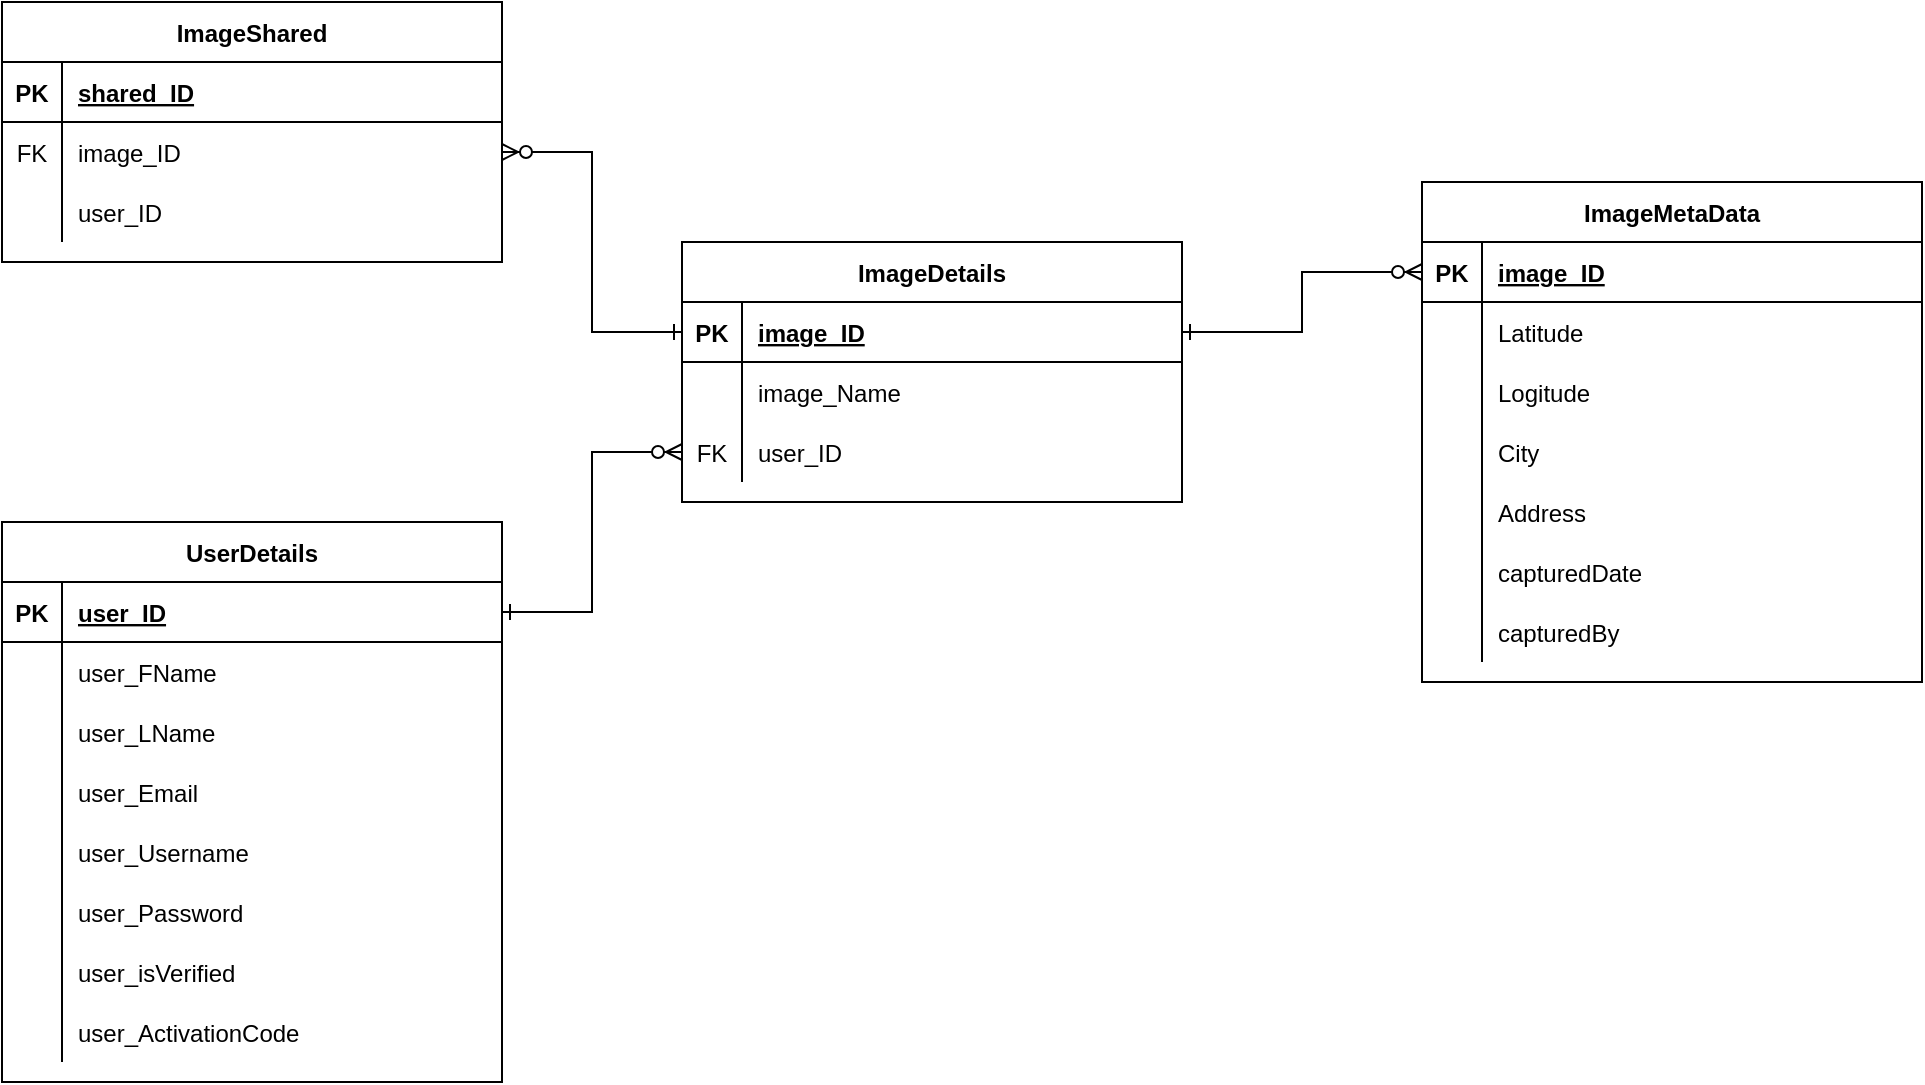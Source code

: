 <mxfile version="13.6.2" type="device"><diagram id="R2lEEEUBdFMjLlhIrx00" name="Page-1"><mxGraphModel dx="1936" dy="1946" grid="1" gridSize="10" guides="1" tooltips="1" connect="1" arrows="1" fold="1" page="1" pageScale="1" pageWidth="850" pageHeight="1100" math="0" shadow="0" extFonts="Permanent Marker^https://fonts.googleapis.com/css?family=Permanent+Marker"><root><mxCell id="0"/><mxCell id="1" parent="0"/><mxCell id="Rbxezs_-S8cxGtkaplEl-47" value="ImageDetails" style="shape=table;startSize=30;container=1;collapsible=1;childLayout=tableLayout;fixedRows=1;rowLines=0;fontStyle=1;align=center;resizeLast=1;" parent="1" vertex="1"><mxGeometry x="290" y="-130" width="250" height="130" as="geometry"/></mxCell><mxCell id="Rbxezs_-S8cxGtkaplEl-48" value="" style="shape=partialRectangle;collapsible=0;dropTarget=0;pointerEvents=0;fillColor=none;points=[[0,0.5],[1,0.5]];portConstraint=eastwest;top=0;left=0;right=0;bottom=1;" parent="Rbxezs_-S8cxGtkaplEl-47" vertex="1"><mxGeometry y="30" width="250" height="30" as="geometry"/></mxCell><mxCell id="Rbxezs_-S8cxGtkaplEl-49" value="PK" style="shape=partialRectangle;overflow=hidden;connectable=0;fillColor=none;top=0;left=0;bottom=0;right=0;fontStyle=1;" parent="Rbxezs_-S8cxGtkaplEl-48" vertex="1"><mxGeometry width="30" height="30" as="geometry"/></mxCell><mxCell id="Rbxezs_-S8cxGtkaplEl-50" value="image_ID" style="shape=partialRectangle;overflow=hidden;connectable=0;fillColor=none;top=0;left=0;bottom=0;right=0;align=left;spacingLeft=6;fontStyle=5;" parent="Rbxezs_-S8cxGtkaplEl-48" vertex="1"><mxGeometry x="30" width="220" height="30" as="geometry"/></mxCell><mxCell id="Rbxezs_-S8cxGtkaplEl-51" value="" style="shape=partialRectangle;collapsible=0;dropTarget=0;pointerEvents=0;fillColor=none;points=[[0,0.5],[1,0.5]];portConstraint=eastwest;top=0;left=0;right=0;bottom=0;" parent="Rbxezs_-S8cxGtkaplEl-47" vertex="1"><mxGeometry y="60" width="250" height="30" as="geometry"/></mxCell><mxCell id="Rbxezs_-S8cxGtkaplEl-52" value="" style="shape=partialRectangle;overflow=hidden;connectable=0;fillColor=none;top=0;left=0;bottom=0;right=0;" parent="Rbxezs_-S8cxGtkaplEl-51" vertex="1"><mxGeometry width="30" height="30" as="geometry"/></mxCell><mxCell id="Rbxezs_-S8cxGtkaplEl-53" value="image_Name" style="shape=partialRectangle;overflow=hidden;connectable=0;fillColor=none;top=0;left=0;bottom=0;right=0;align=left;spacingLeft=6;" parent="Rbxezs_-S8cxGtkaplEl-51" vertex="1"><mxGeometry x="30" width="220" height="30" as="geometry"/></mxCell><mxCell id="Rbxezs_-S8cxGtkaplEl-54" value="" style="shape=partialRectangle;collapsible=0;dropTarget=0;pointerEvents=0;fillColor=none;points=[[0,0.5],[1,0.5]];portConstraint=eastwest;top=0;left=0;right=0;bottom=0;" parent="Rbxezs_-S8cxGtkaplEl-47" vertex="1"><mxGeometry y="90" width="250" height="30" as="geometry"/></mxCell><mxCell id="Rbxezs_-S8cxGtkaplEl-55" value="FK" style="shape=partialRectangle;overflow=hidden;connectable=0;fillColor=none;top=0;left=0;bottom=0;right=0;" parent="Rbxezs_-S8cxGtkaplEl-54" vertex="1"><mxGeometry width="30" height="30" as="geometry"/></mxCell><mxCell id="Rbxezs_-S8cxGtkaplEl-56" value="user_ID" style="shape=partialRectangle;overflow=hidden;connectable=0;fillColor=none;top=0;left=0;bottom=0;right=0;align=left;spacingLeft=6;" parent="Rbxezs_-S8cxGtkaplEl-54" vertex="1"><mxGeometry x="30" width="220" height="30" as="geometry"/></mxCell><mxCell id="Rbxezs_-S8cxGtkaplEl-60" style="edgeStyle=orthogonalEdgeStyle;rounded=0;orthogonalLoop=1;jettySize=auto;html=1;entryX=0;entryY=0.5;entryDx=0;entryDy=0;startArrow=ERone;startFill=0;endArrow=ERzeroToMany;endFill=1;" parent="1" source="C-vyLk0tnHw3VtMMgP7b-24" target="Rbxezs_-S8cxGtkaplEl-54" edge="1"><mxGeometry relative="1" as="geometry"/></mxCell><mxCell id="Rbxezs_-S8cxGtkaplEl-61" style="edgeStyle=orthogonalEdgeStyle;rounded=0;orthogonalLoop=1;jettySize=auto;html=1;entryX=1;entryY=0.5;entryDx=0;entryDy=0;startArrow=ERone;startFill=0;endArrow=ERzeroToMany;endFill=1;" parent="1" source="Rbxezs_-S8cxGtkaplEl-48" target="Rbxezs_-S8cxGtkaplEl-27" edge="1"><mxGeometry relative="1" as="geometry"/></mxCell><mxCell id="CCvWdOM1epB-4bkbVnJR-23" style="edgeStyle=orthogonalEdgeStyle;rounded=0;orthogonalLoop=1;jettySize=auto;html=1;entryX=0;entryY=0.5;entryDx=0;entryDy=0;startArrow=ERone;startFill=0;endArrow=ERzeroToMany;endFill=1;" parent="1" source="Rbxezs_-S8cxGtkaplEl-48" target="CCvWdOM1epB-4bkbVnJR-2" edge="1"><mxGeometry relative="1" as="geometry"/></mxCell><mxCell id="Rbxezs_-S8cxGtkaplEl-20" value="ImageShared" style="shape=table;startSize=30;container=1;collapsible=1;childLayout=tableLayout;fixedRows=1;rowLines=0;fontStyle=1;align=center;resizeLast=1;" parent="1" vertex="1"><mxGeometry x="-50" y="-250" width="250" height="130" as="geometry"/></mxCell><mxCell id="Rbxezs_-S8cxGtkaplEl-21" value="" style="shape=partialRectangle;collapsible=0;dropTarget=0;pointerEvents=0;fillColor=none;points=[[0,0.5],[1,0.5]];portConstraint=eastwest;top=0;left=0;right=0;bottom=1;" parent="Rbxezs_-S8cxGtkaplEl-20" vertex="1"><mxGeometry y="30" width="250" height="30" as="geometry"/></mxCell><mxCell id="Rbxezs_-S8cxGtkaplEl-22" value="PK" style="shape=partialRectangle;overflow=hidden;connectable=0;fillColor=none;top=0;left=0;bottom=0;right=0;fontStyle=1;" parent="Rbxezs_-S8cxGtkaplEl-21" vertex="1"><mxGeometry width="30" height="30" as="geometry"/></mxCell><mxCell id="Rbxezs_-S8cxGtkaplEl-23" value="shared_ID" style="shape=partialRectangle;overflow=hidden;connectable=0;fillColor=none;top=0;left=0;bottom=0;right=0;align=left;spacingLeft=6;fontStyle=5;" parent="Rbxezs_-S8cxGtkaplEl-21" vertex="1"><mxGeometry x="30" width="220" height="30" as="geometry"/></mxCell><mxCell id="Rbxezs_-S8cxGtkaplEl-27" value="" style="shape=partialRectangle;collapsible=0;dropTarget=0;pointerEvents=0;fillColor=none;points=[[0,0.5],[1,0.5]];portConstraint=eastwest;top=0;left=0;right=0;bottom=0;" parent="Rbxezs_-S8cxGtkaplEl-20" vertex="1"><mxGeometry y="60" width="250" height="30" as="geometry"/></mxCell><mxCell id="Rbxezs_-S8cxGtkaplEl-28" value="FK" style="shape=partialRectangle;overflow=hidden;connectable=0;fillColor=none;top=0;left=0;bottom=0;right=0;" parent="Rbxezs_-S8cxGtkaplEl-27" vertex="1"><mxGeometry width="30" height="30" as="geometry"/></mxCell><mxCell id="Rbxezs_-S8cxGtkaplEl-29" value="image_ID" style="shape=partialRectangle;overflow=hidden;connectable=0;fillColor=none;top=0;left=0;bottom=0;right=0;align=left;spacingLeft=6;" parent="Rbxezs_-S8cxGtkaplEl-27" vertex="1"><mxGeometry x="30" width="220" height="30" as="geometry"/></mxCell><mxCell id="Rbxezs_-S8cxGtkaplEl-30" value="" style="shape=partialRectangle;collapsible=0;dropTarget=0;pointerEvents=0;fillColor=none;points=[[0,0.5],[1,0.5]];portConstraint=eastwest;top=0;left=0;right=0;bottom=0;" parent="Rbxezs_-S8cxGtkaplEl-20" vertex="1"><mxGeometry y="90" width="250" height="30" as="geometry"/></mxCell><mxCell id="Rbxezs_-S8cxGtkaplEl-31" value="" style="shape=partialRectangle;overflow=hidden;connectable=0;fillColor=none;top=0;left=0;bottom=0;right=0;" parent="Rbxezs_-S8cxGtkaplEl-30" vertex="1"><mxGeometry width="30" height="30" as="geometry"/></mxCell><mxCell id="Rbxezs_-S8cxGtkaplEl-32" value="user_ID" style="shape=partialRectangle;overflow=hidden;connectable=0;fillColor=none;top=0;left=0;bottom=0;right=0;align=left;spacingLeft=6;" parent="Rbxezs_-S8cxGtkaplEl-30" vertex="1"><mxGeometry x="30" width="220" height="30" as="geometry"/></mxCell><mxCell id="C-vyLk0tnHw3VtMMgP7b-23" value="UserDetails" style="shape=table;startSize=30;container=1;collapsible=1;childLayout=tableLayout;fixedRows=1;rowLines=0;fontStyle=1;align=center;resizeLast=1;" parent="1" vertex="1"><mxGeometry x="-50" y="10" width="250" height="280" as="geometry"/></mxCell><mxCell id="C-vyLk0tnHw3VtMMgP7b-24" value="" style="shape=partialRectangle;collapsible=0;dropTarget=0;pointerEvents=0;fillColor=none;points=[[0,0.5],[1,0.5]];portConstraint=eastwest;top=0;left=0;right=0;bottom=1;" parent="C-vyLk0tnHw3VtMMgP7b-23" vertex="1"><mxGeometry y="30" width="250" height="30" as="geometry"/></mxCell><mxCell id="C-vyLk0tnHw3VtMMgP7b-25" value="PK" style="shape=partialRectangle;overflow=hidden;connectable=0;fillColor=none;top=0;left=0;bottom=0;right=0;fontStyle=1;" parent="C-vyLk0tnHw3VtMMgP7b-24" vertex="1"><mxGeometry width="30" height="30" as="geometry"/></mxCell><mxCell id="C-vyLk0tnHw3VtMMgP7b-26" value="user_ID" style="shape=partialRectangle;overflow=hidden;connectable=0;fillColor=none;top=0;left=0;bottom=0;right=0;align=left;spacingLeft=6;fontStyle=5;" parent="C-vyLk0tnHw3VtMMgP7b-24" vertex="1"><mxGeometry x="30" width="220" height="30" as="geometry"/></mxCell><mxCell id="C-vyLk0tnHw3VtMMgP7b-27" value="" style="shape=partialRectangle;collapsible=0;dropTarget=0;pointerEvents=0;fillColor=none;points=[[0,0.5],[1,0.5]];portConstraint=eastwest;top=0;left=0;right=0;bottom=0;" parent="C-vyLk0tnHw3VtMMgP7b-23" vertex="1"><mxGeometry y="60" width="250" height="30" as="geometry"/></mxCell><mxCell id="C-vyLk0tnHw3VtMMgP7b-28" value="" style="shape=partialRectangle;overflow=hidden;connectable=0;fillColor=none;top=0;left=0;bottom=0;right=0;" parent="C-vyLk0tnHw3VtMMgP7b-27" vertex="1"><mxGeometry width="30" height="30" as="geometry"/></mxCell><mxCell id="C-vyLk0tnHw3VtMMgP7b-29" value="user_FName" style="shape=partialRectangle;overflow=hidden;connectable=0;fillColor=none;top=0;left=0;bottom=0;right=0;align=left;spacingLeft=6;" parent="C-vyLk0tnHw3VtMMgP7b-27" vertex="1"><mxGeometry x="30" width="220" height="30" as="geometry"/></mxCell><mxCell id="Rbxezs_-S8cxGtkaplEl-2" value="" style="shape=partialRectangle;collapsible=0;dropTarget=0;pointerEvents=0;fillColor=none;points=[[0,0.5],[1,0.5]];portConstraint=eastwest;top=0;left=0;right=0;bottom=0;" parent="C-vyLk0tnHw3VtMMgP7b-23" vertex="1"><mxGeometry y="90" width="250" height="30" as="geometry"/></mxCell><mxCell id="Rbxezs_-S8cxGtkaplEl-3" value="" style="shape=partialRectangle;overflow=hidden;connectable=0;fillColor=none;top=0;left=0;bottom=0;right=0;" parent="Rbxezs_-S8cxGtkaplEl-2" vertex="1"><mxGeometry width="30" height="30" as="geometry"/></mxCell><mxCell id="Rbxezs_-S8cxGtkaplEl-4" value="user_LName" style="shape=partialRectangle;overflow=hidden;connectable=0;fillColor=none;top=0;left=0;bottom=0;right=0;align=left;spacingLeft=6;" parent="Rbxezs_-S8cxGtkaplEl-2" vertex="1"><mxGeometry x="30" width="220" height="30" as="geometry"/></mxCell><mxCell id="Rbxezs_-S8cxGtkaplEl-5" value="" style="shape=partialRectangle;collapsible=0;dropTarget=0;pointerEvents=0;fillColor=none;points=[[0,0.5],[1,0.5]];portConstraint=eastwest;top=0;left=0;right=0;bottom=0;" parent="C-vyLk0tnHw3VtMMgP7b-23" vertex="1"><mxGeometry y="120" width="250" height="30" as="geometry"/></mxCell><mxCell id="Rbxezs_-S8cxGtkaplEl-6" value="" style="shape=partialRectangle;overflow=hidden;connectable=0;fillColor=none;top=0;left=0;bottom=0;right=0;" parent="Rbxezs_-S8cxGtkaplEl-5" vertex="1"><mxGeometry width="30" height="30" as="geometry"/></mxCell><mxCell id="Rbxezs_-S8cxGtkaplEl-7" value="user_Email" style="shape=partialRectangle;overflow=hidden;connectable=0;fillColor=none;top=0;left=0;bottom=0;right=0;align=left;spacingLeft=6;" parent="Rbxezs_-S8cxGtkaplEl-5" vertex="1"><mxGeometry x="30" width="220" height="30" as="geometry"/></mxCell><mxCell id="Rbxezs_-S8cxGtkaplEl-8" value="" style="shape=partialRectangle;collapsible=0;dropTarget=0;pointerEvents=0;fillColor=none;points=[[0,0.5],[1,0.5]];portConstraint=eastwest;top=0;left=0;right=0;bottom=0;" parent="C-vyLk0tnHw3VtMMgP7b-23" vertex="1"><mxGeometry y="150" width="250" height="30" as="geometry"/></mxCell><mxCell id="Rbxezs_-S8cxGtkaplEl-9" value="" style="shape=partialRectangle;overflow=hidden;connectable=0;fillColor=none;top=0;left=0;bottom=0;right=0;" parent="Rbxezs_-S8cxGtkaplEl-8" vertex="1"><mxGeometry width="30" height="30" as="geometry"/></mxCell><mxCell id="Rbxezs_-S8cxGtkaplEl-10" value="user_Username" style="shape=partialRectangle;overflow=hidden;connectable=0;fillColor=none;top=0;left=0;bottom=0;right=0;align=left;spacingLeft=6;" parent="Rbxezs_-S8cxGtkaplEl-8" vertex="1"><mxGeometry x="30" width="220" height="30" as="geometry"/></mxCell><mxCell id="Rbxezs_-S8cxGtkaplEl-11" value="" style="shape=partialRectangle;collapsible=0;dropTarget=0;pointerEvents=0;fillColor=none;points=[[0,0.5],[1,0.5]];portConstraint=eastwest;top=0;left=0;right=0;bottom=0;" parent="C-vyLk0tnHw3VtMMgP7b-23" vertex="1"><mxGeometry y="180" width="250" height="30" as="geometry"/></mxCell><mxCell id="Rbxezs_-S8cxGtkaplEl-12" value="" style="shape=partialRectangle;overflow=hidden;connectable=0;fillColor=none;top=0;left=0;bottom=0;right=0;" parent="Rbxezs_-S8cxGtkaplEl-11" vertex="1"><mxGeometry width="30" height="30" as="geometry"/></mxCell><mxCell id="Rbxezs_-S8cxGtkaplEl-13" value="user_Password" style="shape=partialRectangle;overflow=hidden;connectable=0;fillColor=none;top=0;left=0;bottom=0;right=0;align=left;spacingLeft=6;" parent="Rbxezs_-S8cxGtkaplEl-11" vertex="1"><mxGeometry x="30" width="220" height="30" as="geometry"/></mxCell><mxCell id="Rbxezs_-S8cxGtkaplEl-14" value="" style="shape=partialRectangle;collapsible=0;dropTarget=0;pointerEvents=0;fillColor=none;points=[[0,0.5],[1,0.5]];portConstraint=eastwest;top=0;left=0;right=0;bottom=0;" parent="C-vyLk0tnHw3VtMMgP7b-23" vertex="1"><mxGeometry y="210" width="250" height="30" as="geometry"/></mxCell><mxCell id="Rbxezs_-S8cxGtkaplEl-15" value="" style="shape=partialRectangle;overflow=hidden;connectable=0;fillColor=none;top=0;left=0;bottom=0;right=0;" parent="Rbxezs_-S8cxGtkaplEl-14" vertex="1"><mxGeometry width="30" height="30" as="geometry"/></mxCell><mxCell id="Rbxezs_-S8cxGtkaplEl-16" value="user_isVerified" style="shape=partialRectangle;overflow=hidden;connectable=0;fillColor=none;top=0;left=0;bottom=0;right=0;align=left;spacingLeft=6;" parent="Rbxezs_-S8cxGtkaplEl-14" vertex="1"><mxGeometry x="30" width="220" height="30" as="geometry"/></mxCell><mxCell id="Rbxezs_-S8cxGtkaplEl-17" value="" style="shape=partialRectangle;collapsible=0;dropTarget=0;pointerEvents=0;fillColor=none;points=[[0,0.5],[1,0.5]];portConstraint=eastwest;top=0;left=0;right=0;bottom=0;" parent="C-vyLk0tnHw3VtMMgP7b-23" vertex="1"><mxGeometry y="240" width="250" height="30" as="geometry"/></mxCell><mxCell id="Rbxezs_-S8cxGtkaplEl-18" value="" style="shape=partialRectangle;overflow=hidden;connectable=0;fillColor=none;top=0;left=0;bottom=0;right=0;" parent="Rbxezs_-S8cxGtkaplEl-17" vertex="1"><mxGeometry width="30" height="30" as="geometry"/></mxCell><mxCell id="Rbxezs_-S8cxGtkaplEl-19" value="user_ActivationCode" style="shape=partialRectangle;overflow=hidden;connectable=0;fillColor=none;top=0;left=0;bottom=0;right=0;align=left;spacingLeft=6;" parent="Rbxezs_-S8cxGtkaplEl-17" vertex="1"><mxGeometry x="30" width="220" height="30" as="geometry"/></mxCell><mxCell id="CCvWdOM1epB-4bkbVnJR-1" value="ImageMetaData" style="shape=table;startSize=30;container=1;collapsible=1;childLayout=tableLayout;fixedRows=1;rowLines=0;fontStyle=1;align=center;resizeLast=1;" parent="1" vertex="1"><mxGeometry x="660" y="-160" width="250" height="250" as="geometry"/></mxCell><mxCell id="CCvWdOM1epB-4bkbVnJR-2" value="" style="shape=partialRectangle;collapsible=0;dropTarget=0;pointerEvents=0;fillColor=none;points=[[0,0.5],[1,0.5]];portConstraint=eastwest;top=0;left=0;right=0;bottom=1;" parent="CCvWdOM1epB-4bkbVnJR-1" vertex="1"><mxGeometry y="30" width="250" height="30" as="geometry"/></mxCell><mxCell id="CCvWdOM1epB-4bkbVnJR-3" value="PK" style="shape=partialRectangle;overflow=hidden;connectable=0;fillColor=none;top=0;left=0;bottom=0;right=0;fontStyle=1;" parent="CCvWdOM1epB-4bkbVnJR-2" vertex="1"><mxGeometry width="30" height="30" as="geometry"/></mxCell><mxCell id="CCvWdOM1epB-4bkbVnJR-4" value="image_ID" style="shape=partialRectangle;overflow=hidden;connectable=0;fillColor=none;top=0;left=0;bottom=0;right=0;align=left;spacingLeft=6;fontStyle=5;" parent="CCvWdOM1epB-4bkbVnJR-2" vertex="1"><mxGeometry x="30" width="220" height="30" as="geometry"/></mxCell><mxCell id="CCvWdOM1epB-4bkbVnJR-5" value="" style="shape=partialRectangle;collapsible=0;dropTarget=0;pointerEvents=0;fillColor=none;points=[[0,0.5],[1,0.5]];portConstraint=eastwest;top=0;left=0;right=0;bottom=0;" parent="CCvWdOM1epB-4bkbVnJR-1" vertex="1"><mxGeometry y="60" width="250" height="30" as="geometry"/></mxCell><mxCell id="CCvWdOM1epB-4bkbVnJR-6" value="" style="shape=partialRectangle;overflow=hidden;connectable=0;fillColor=none;top=0;left=0;bottom=0;right=0;" parent="CCvWdOM1epB-4bkbVnJR-5" vertex="1"><mxGeometry width="30" height="30" as="geometry"/></mxCell><mxCell id="CCvWdOM1epB-4bkbVnJR-7" value="Latitude" style="shape=partialRectangle;overflow=hidden;connectable=0;fillColor=none;top=0;left=0;bottom=0;right=0;align=left;spacingLeft=6;" parent="CCvWdOM1epB-4bkbVnJR-5" vertex="1"><mxGeometry x="30" width="220" height="30" as="geometry"/></mxCell><mxCell id="CCvWdOM1epB-4bkbVnJR-8" value="" style="shape=partialRectangle;collapsible=0;dropTarget=0;pointerEvents=0;fillColor=none;points=[[0,0.5],[1,0.5]];portConstraint=eastwest;top=0;left=0;right=0;bottom=0;" parent="CCvWdOM1epB-4bkbVnJR-1" vertex="1"><mxGeometry y="90" width="250" height="30" as="geometry"/></mxCell><mxCell id="CCvWdOM1epB-4bkbVnJR-9" value="" style="shape=partialRectangle;overflow=hidden;connectable=0;fillColor=none;top=0;left=0;bottom=0;right=0;" parent="CCvWdOM1epB-4bkbVnJR-8" vertex="1"><mxGeometry width="30" height="30" as="geometry"/></mxCell><mxCell id="CCvWdOM1epB-4bkbVnJR-10" value="Logitude" style="shape=partialRectangle;overflow=hidden;connectable=0;fillColor=none;top=0;left=0;bottom=0;right=0;align=left;spacingLeft=6;" parent="CCvWdOM1epB-4bkbVnJR-8" vertex="1"><mxGeometry x="30" width="220" height="30" as="geometry"/></mxCell><mxCell id="CCvWdOM1epB-4bkbVnJR-11" value="" style="shape=partialRectangle;collapsible=0;dropTarget=0;pointerEvents=0;fillColor=none;points=[[0,0.5],[1,0.5]];portConstraint=eastwest;top=0;left=0;right=0;bottom=0;" parent="CCvWdOM1epB-4bkbVnJR-1" vertex="1"><mxGeometry y="120" width="250" height="30" as="geometry"/></mxCell><mxCell id="CCvWdOM1epB-4bkbVnJR-12" value="" style="shape=partialRectangle;overflow=hidden;connectable=0;fillColor=none;top=0;left=0;bottom=0;right=0;" parent="CCvWdOM1epB-4bkbVnJR-11" vertex="1"><mxGeometry width="30" height="30" as="geometry"/></mxCell><mxCell id="CCvWdOM1epB-4bkbVnJR-13" value="City" style="shape=partialRectangle;overflow=hidden;connectable=0;fillColor=none;top=0;left=0;bottom=0;right=0;align=left;spacingLeft=6;" parent="CCvWdOM1epB-4bkbVnJR-11" vertex="1"><mxGeometry x="30" width="220" height="30" as="geometry"/></mxCell><mxCell id="CCvWdOM1epB-4bkbVnJR-14" value="" style="shape=partialRectangle;collapsible=0;dropTarget=0;pointerEvents=0;fillColor=none;points=[[0,0.5],[1,0.5]];portConstraint=eastwest;top=0;left=0;right=0;bottom=0;" parent="CCvWdOM1epB-4bkbVnJR-1" vertex="1"><mxGeometry y="150" width="250" height="30" as="geometry"/></mxCell><mxCell id="CCvWdOM1epB-4bkbVnJR-15" value="" style="shape=partialRectangle;overflow=hidden;connectable=0;fillColor=none;top=0;left=0;bottom=0;right=0;" parent="CCvWdOM1epB-4bkbVnJR-14" vertex="1"><mxGeometry width="30" height="30" as="geometry"/></mxCell><mxCell id="CCvWdOM1epB-4bkbVnJR-16" value="Address" style="shape=partialRectangle;overflow=hidden;connectable=0;fillColor=none;top=0;left=0;bottom=0;right=0;align=left;spacingLeft=6;" parent="CCvWdOM1epB-4bkbVnJR-14" vertex="1"><mxGeometry x="30" width="220" height="30" as="geometry"/></mxCell><mxCell id="CCvWdOM1epB-4bkbVnJR-17" value="" style="shape=partialRectangle;collapsible=0;dropTarget=0;pointerEvents=0;fillColor=none;points=[[0,0.5],[1,0.5]];portConstraint=eastwest;top=0;left=0;right=0;bottom=0;" parent="CCvWdOM1epB-4bkbVnJR-1" vertex="1"><mxGeometry y="180" width="250" height="30" as="geometry"/></mxCell><mxCell id="CCvWdOM1epB-4bkbVnJR-18" value="" style="shape=partialRectangle;overflow=hidden;connectable=0;fillColor=none;top=0;left=0;bottom=0;right=0;" parent="CCvWdOM1epB-4bkbVnJR-17" vertex="1"><mxGeometry width="30" height="30" as="geometry"/></mxCell><mxCell id="CCvWdOM1epB-4bkbVnJR-19" value="capturedDate" style="shape=partialRectangle;overflow=hidden;connectable=0;fillColor=none;top=0;left=0;bottom=0;right=0;align=left;spacingLeft=6;" parent="CCvWdOM1epB-4bkbVnJR-17" vertex="1"><mxGeometry x="30" width="220" height="30" as="geometry"/></mxCell><mxCell id="CCvWdOM1epB-4bkbVnJR-20" value="" style="shape=partialRectangle;collapsible=0;dropTarget=0;pointerEvents=0;fillColor=none;points=[[0,0.5],[1,0.5]];portConstraint=eastwest;top=0;left=0;right=0;bottom=0;" parent="CCvWdOM1epB-4bkbVnJR-1" vertex="1"><mxGeometry y="210" width="250" height="30" as="geometry"/></mxCell><mxCell id="CCvWdOM1epB-4bkbVnJR-21" value="" style="shape=partialRectangle;overflow=hidden;connectable=0;fillColor=none;top=0;left=0;bottom=0;right=0;" parent="CCvWdOM1epB-4bkbVnJR-20" vertex="1"><mxGeometry width="30" height="30" as="geometry"/></mxCell><mxCell id="CCvWdOM1epB-4bkbVnJR-22" value="capturedBy" style="shape=partialRectangle;overflow=hidden;connectable=0;fillColor=none;top=0;left=0;bottom=0;right=0;align=left;spacingLeft=6;" parent="CCvWdOM1epB-4bkbVnJR-20" vertex="1"><mxGeometry x="30" width="220" height="30" as="geometry"/></mxCell></root></mxGraphModel></diagram></mxfile>
